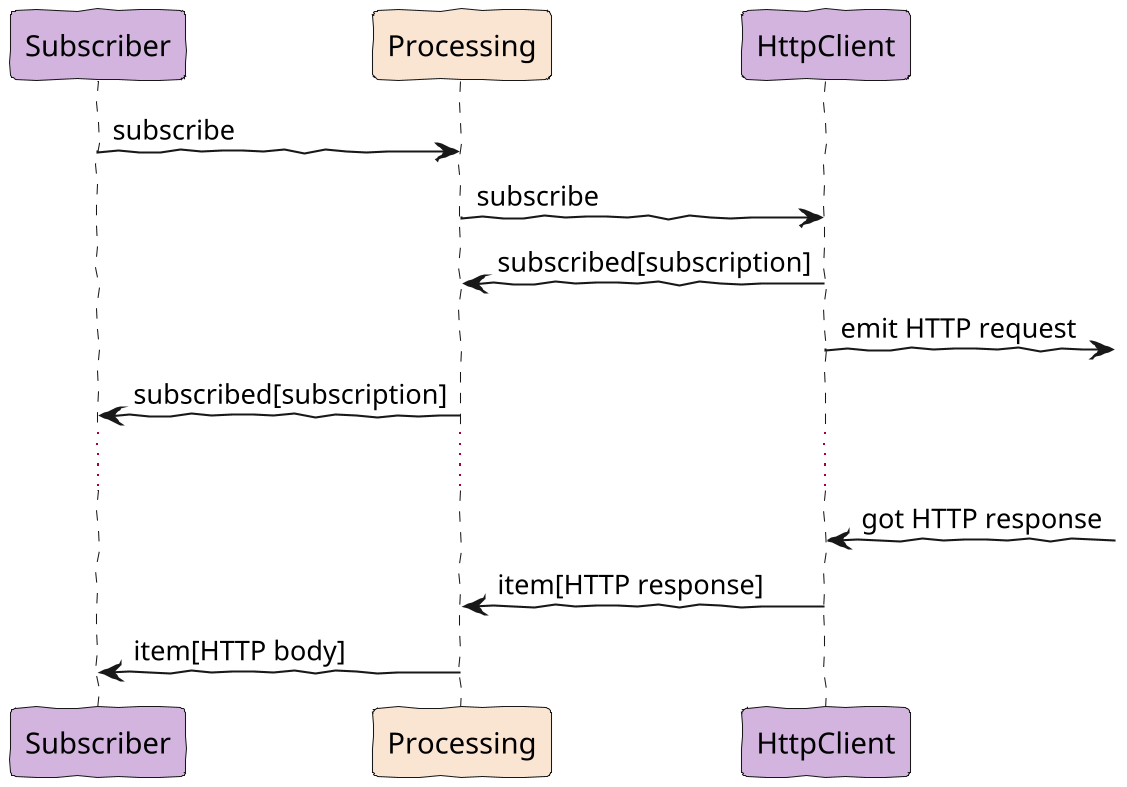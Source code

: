 @startuml

skinparam dpi 200
skinparam useBetaStyle true
skinparam handwritten true
skinparam StereotypeFontSize 0

participant "Subscriber" as sub #D2B4DE
participant "Processing" as proc #FAE5D3
participant HttpClient as pub #D2B4DE

sub -> proc: subscribe
proc -> pub: subscribe
pub -> proc: subscribed[subscription]
pub ->  : emit HTTP request
proc -> sub: subscribed[subscription]

...

pub <- : got HTTP response
pub -> proc : item[HTTP response]
proc -> sub : item[HTTP body]
@enduml